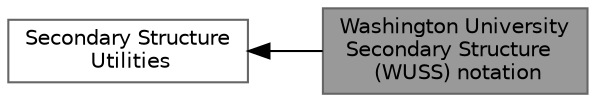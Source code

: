 digraph "Washington University Secondary Structure (WUSS) notation"
{
 // INTERACTIVE_SVG=YES
 // LATEX_PDF_SIZE
  bgcolor="transparent";
  edge [fontname=Helvetica,fontsize=10,labelfontname=Helvetica,labelfontsize=10];
  node [fontname=Helvetica,fontsize=10,shape=box,height=0.2,width=0.4];
  rankdir=LR;
  Node2 [label="Secondary Structure\l Utilities",height=0.2,width=0.4,color="grey40", fillcolor="white", style="filled",URL="$group__struct__utils.html",tooltip="Functions to create, parse, convert, manipulate, and compare secondary structure representations."];
  Node1 [label="Washington University\l Secondary Structure\l (WUSS) notation",height=0.2,width=0.4,color="gray40", fillcolor="grey60", style="filled", fontcolor="black",tooltip="The WUSS notation, as frequently used for consensus secondary structures in Stockholm 1...."];
  Node2->Node1 [shape=plaintext, dir="back", style="solid"];
}
